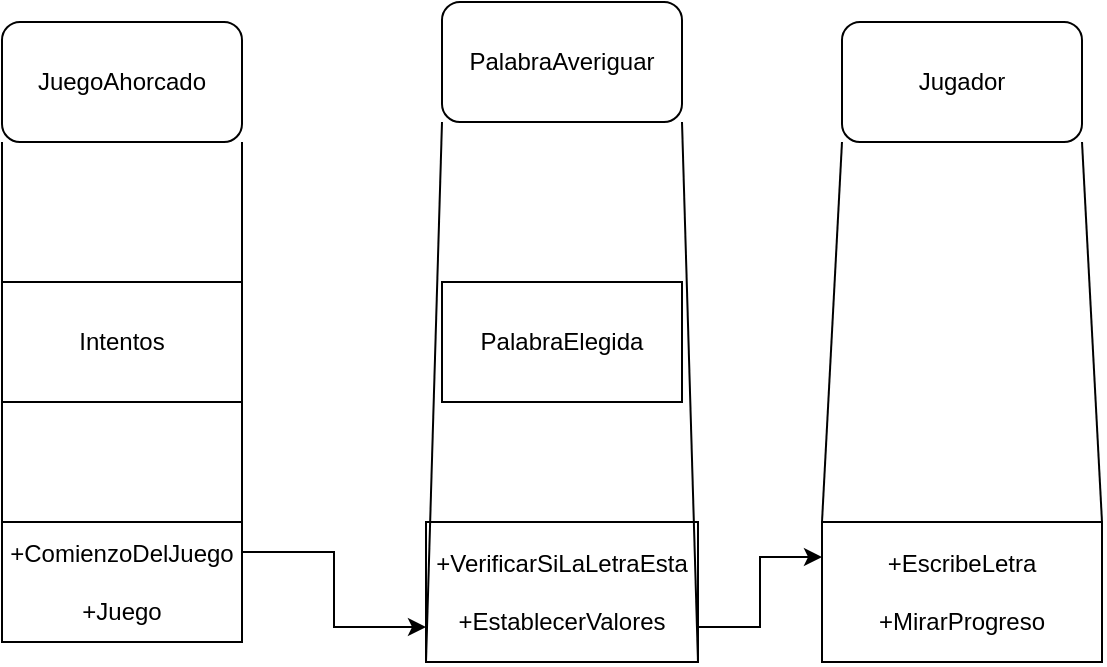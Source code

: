 <mxfile version="24.2.8" type="device">
  <diagram name="Página-1" id="Na5Qh2Zy73kzQVXakTQf">
    <mxGraphModel dx="1434" dy="780" grid="1" gridSize="10" guides="1" tooltips="1" connect="1" arrows="1" fold="1" page="1" pageScale="1" pageWidth="827" pageHeight="1169" math="0" shadow="0">
      <root>
        <mxCell id="0" />
        <mxCell id="1" parent="0" />
        <mxCell id="XRaFVRI3kAfelWFjgCAJ-1" value="JuegoAhorcado" style="rounded=1;whiteSpace=wrap;html=1;" vertex="1" parent="1">
          <mxGeometry x="90" y="200" width="120" height="60" as="geometry" />
        </mxCell>
        <mxCell id="XRaFVRI3kAfelWFjgCAJ-2" value="PalabraAveriguar&lt;span style=&quot;color: rgba(0, 0, 0, 0); font-family: monospace; font-size: 0px; text-align: start; text-wrap: nowrap;&quot;&gt;%3CmxGraphModel%3E%3Croot%3E%3CmxCell%20id%3D%220%22%2F%3E%3CmxCell%20id%3D%221%22%20parent%3D%220%22%2F%3E%3CmxCell%20id%3D%222%22%20value%3D%22JuegoAhorcado%22%20style%3D%22rounded%3D1%3BwhiteSpace%3Dwrap%3Bhtml%3D1%3B%22%20vertex%3D%221%22%20parent%3D%221%22%3E%3CmxGeometry%20x%3D%22140%22%20y%3D%22200%22%20width%3D%22120%22%20height%3D%2260%22%20as%3D%22geometry%22%2F%3E%3C%2FmxCell%3E%3C%2Froot%3E%3C%2FmxGraphModel%3E&lt;/span&gt;" style="rounded=1;whiteSpace=wrap;html=1;" vertex="1" parent="1">
          <mxGeometry x="310" y="190" width="120" height="60" as="geometry" />
        </mxCell>
        <mxCell id="XRaFVRI3kAfelWFjgCAJ-3" value="Jugador" style="rounded=1;whiteSpace=wrap;html=1;" vertex="1" parent="1">
          <mxGeometry x="510" y="200" width="120" height="60" as="geometry" />
        </mxCell>
        <mxCell id="XRaFVRI3kAfelWFjgCAJ-4" value="Intentos" style="rounded=0;whiteSpace=wrap;html=1;" vertex="1" parent="1">
          <mxGeometry x="90" y="330" width="120" height="60" as="geometry" />
        </mxCell>
        <mxCell id="XRaFVRI3kAfelWFjgCAJ-9" style="edgeStyle=orthogonalEdgeStyle;rounded=0;orthogonalLoop=1;jettySize=auto;html=1;exitX=1;exitY=0.25;exitDx=0;exitDy=0;entryX=0;entryY=0.75;entryDx=0;entryDy=0;" edge="1" parent="1" source="XRaFVRI3kAfelWFjgCAJ-5" target="XRaFVRI3kAfelWFjgCAJ-7">
          <mxGeometry relative="1" as="geometry" />
        </mxCell>
        <mxCell id="XRaFVRI3kAfelWFjgCAJ-5" value="+ComienzoDelJuego&lt;div&gt;&lt;br&gt;&lt;/div&gt;&lt;div&gt;+Juego&lt;/div&gt;" style="rounded=0;whiteSpace=wrap;html=1;" vertex="1" parent="1">
          <mxGeometry x="90" y="450" width="120" height="60" as="geometry" />
        </mxCell>
        <mxCell id="XRaFVRI3kAfelWFjgCAJ-6" value="PalabraElegida" style="rounded=0;whiteSpace=wrap;html=1;" vertex="1" parent="1">
          <mxGeometry x="310" y="330" width="120" height="60" as="geometry" />
        </mxCell>
        <mxCell id="XRaFVRI3kAfelWFjgCAJ-10" style="edgeStyle=orthogonalEdgeStyle;rounded=0;orthogonalLoop=1;jettySize=auto;html=1;exitX=1;exitY=0.75;exitDx=0;exitDy=0;entryX=0;entryY=0.25;entryDx=0;entryDy=0;" edge="1" parent="1" source="XRaFVRI3kAfelWFjgCAJ-7" target="XRaFVRI3kAfelWFjgCAJ-8">
          <mxGeometry relative="1" as="geometry" />
        </mxCell>
        <mxCell id="XRaFVRI3kAfelWFjgCAJ-7" value="+VerificarSiLaLetraEsta&lt;div&gt;&lt;br&gt;&lt;/div&gt;&lt;div&gt;+EstablecerValores&lt;/div&gt;" style="rounded=0;whiteSpace=wrap;html=1;" vertex="1" parent="1">
          <mxGeometry x="302" y="450" width="136" height="70" as="geometry" />
        </mxCell>
        <mxCell id="XRaFVRI3kAfelWFjgCAJ-8" value="+EscribeLetra&lt;div&gt;&lt;br&gt;&lt;/div&gt;&lt;div&gt;+MirarProgreso&lt;/div&gt;" style="rounded=0;whiteSpace=wrap;html=1;" vertex="1" parent="1">
          <mxGeometry x="500" y="450" width="140" height="70" as="geometry" />
        </mxCell>
        <mxCell id="XRaFVRI3kAfelWFjgCAJ-11" value="" style="endArrow=none;html=1;rounded=0;entryX=0;entryY=1;entryDx=0;entryDy=0;exitX=0;exitY=1;exitDx=0;exitDy=0;" edge="1" parent="1" source="XRaFVRI3kAfelWFjgCAJ-7" target="XRaFVRI3kAfelWFjgCAJ-2">
          <mxGeometry width="50" height="50" relative="1" as="geometry">
            <mxPoint x="390" y="430" as="sourcePoint" />
            <mxPoint x="440" y="380" as="targetPoint" />
          </mxGeometry>
        </mxCell>
        <mxCell id="XRaFVRI3kAfelWFjgCAJ-12" value="" style="endArrow=none;html=1;rounded=0;entryX=1;entryY=1;entryDx=0;entryDy=0;exitX=1;exitY=1;exitDx=0;exitDy=0;" edge="1" parent="1" source="XRaFVRI3kAfelWFjgCAJ-7" target="XRaFVRI3kAfelWFjgCAJ-2">
          <mxGeometry width="50" height="50" relative="1" as="geometry">
            <mxPoint x="290" y="530" as="sourcePoint" />
            <mxPoint x="290" y="270" as="targetPoint" />
          </mxGeometry>
        </mxCell>
        <mxCell id="XRaFVRI3kAfelWFjgCAJ-13" value="" style="endArrow=none;html=1;rounded=0;exitX=0;exitY=1;exitDx=0;exitDy=0;entryX=0;entryY=1;entryDx=0;entryDy=0;" edge="1" parent="1" source="XRaFVRI3kAfelWFjgCAJ-5" target="XRaFVRI3kAfelWFjgCAJ-1">
          <mxGeometry width="50" height="50" relative="1" as="geometry">
            <mxPoint x="284" y="530" as="sourcePoint" />
            <mxPoint x="240" y="280" as="targetPoint" />
          </mxGeometry>
        </mxCell>
        <mxCell id="XRaFVRI3kAfelWFjgCAJ-14" value="" style="endArrow=none;html=1;rounded=0;exitX=1;exitY=1;exitDx=0;exitDy=0;entryX=1;entryY=1;entryDx=0;entryDy=0;" edge="1" parent="1" source="XRaFVRI3kAfelWFjgCAJ-5" target="XRaFVRI3kAfelWFjgCAJ-1">
          <mxGeometry width="50" height="50" relative="1" as="geometry">
            <mxPoint x="100" y="520" as="sourcePoint" />
            <mxPoint x="100" y="270" as="targetPoint" />
          </mxGeometry>
        </mxCell>
        <mxCell id="XRaFVRI3kAfelWFjgCAJ-15" value="" style="endArrow=none;html=1;rounded=0;entryX=0;entryY=1;entryDx=0;entryDy=0;exitX=0;exitY=0;exitDx=0;exitDy=0;" edge="1" parent="1" source="XRaFVRI3kAfelWFjgCAJ-8" target="XRaFVRI3kAfelWFjgCAJ-3">
          <mxGeometry width="50" height="50" relative="1" as="geometry">
            <mxPoint x="390" y="430" as="sourcePoint" />
            <mxPoint x="440" y="380" as="targetPoint" />
          </mxGeometry>
        </mxCell>
        <mxCell id="XRaFVRI3kAfelWFjgCAJ-16" value="" style="endArrow=none;html=1;rounded=0;entryX=1;entryY=1;entryDx=0;entryDy=0;exitX=1;exitY=0;exitDx=0;exitDy=0;" edge="1" parent="1" source="XRaFVRI3kAfelWFjgCAJ-8" target="XRaFVRI3kAfelWFjgCAJ-3">
          <mxGeometry width="50" height="50" relative="1" as="geometry">
            <mxPoint x="480" y="460" as="sourcePoint" />
            <mxPoint x="480" y="270" as="targetPoint" />
          </mxGeometry>
        </mxCell>
      </root>
    </mxGraphModel>
  </diagram>
</mxfile>
